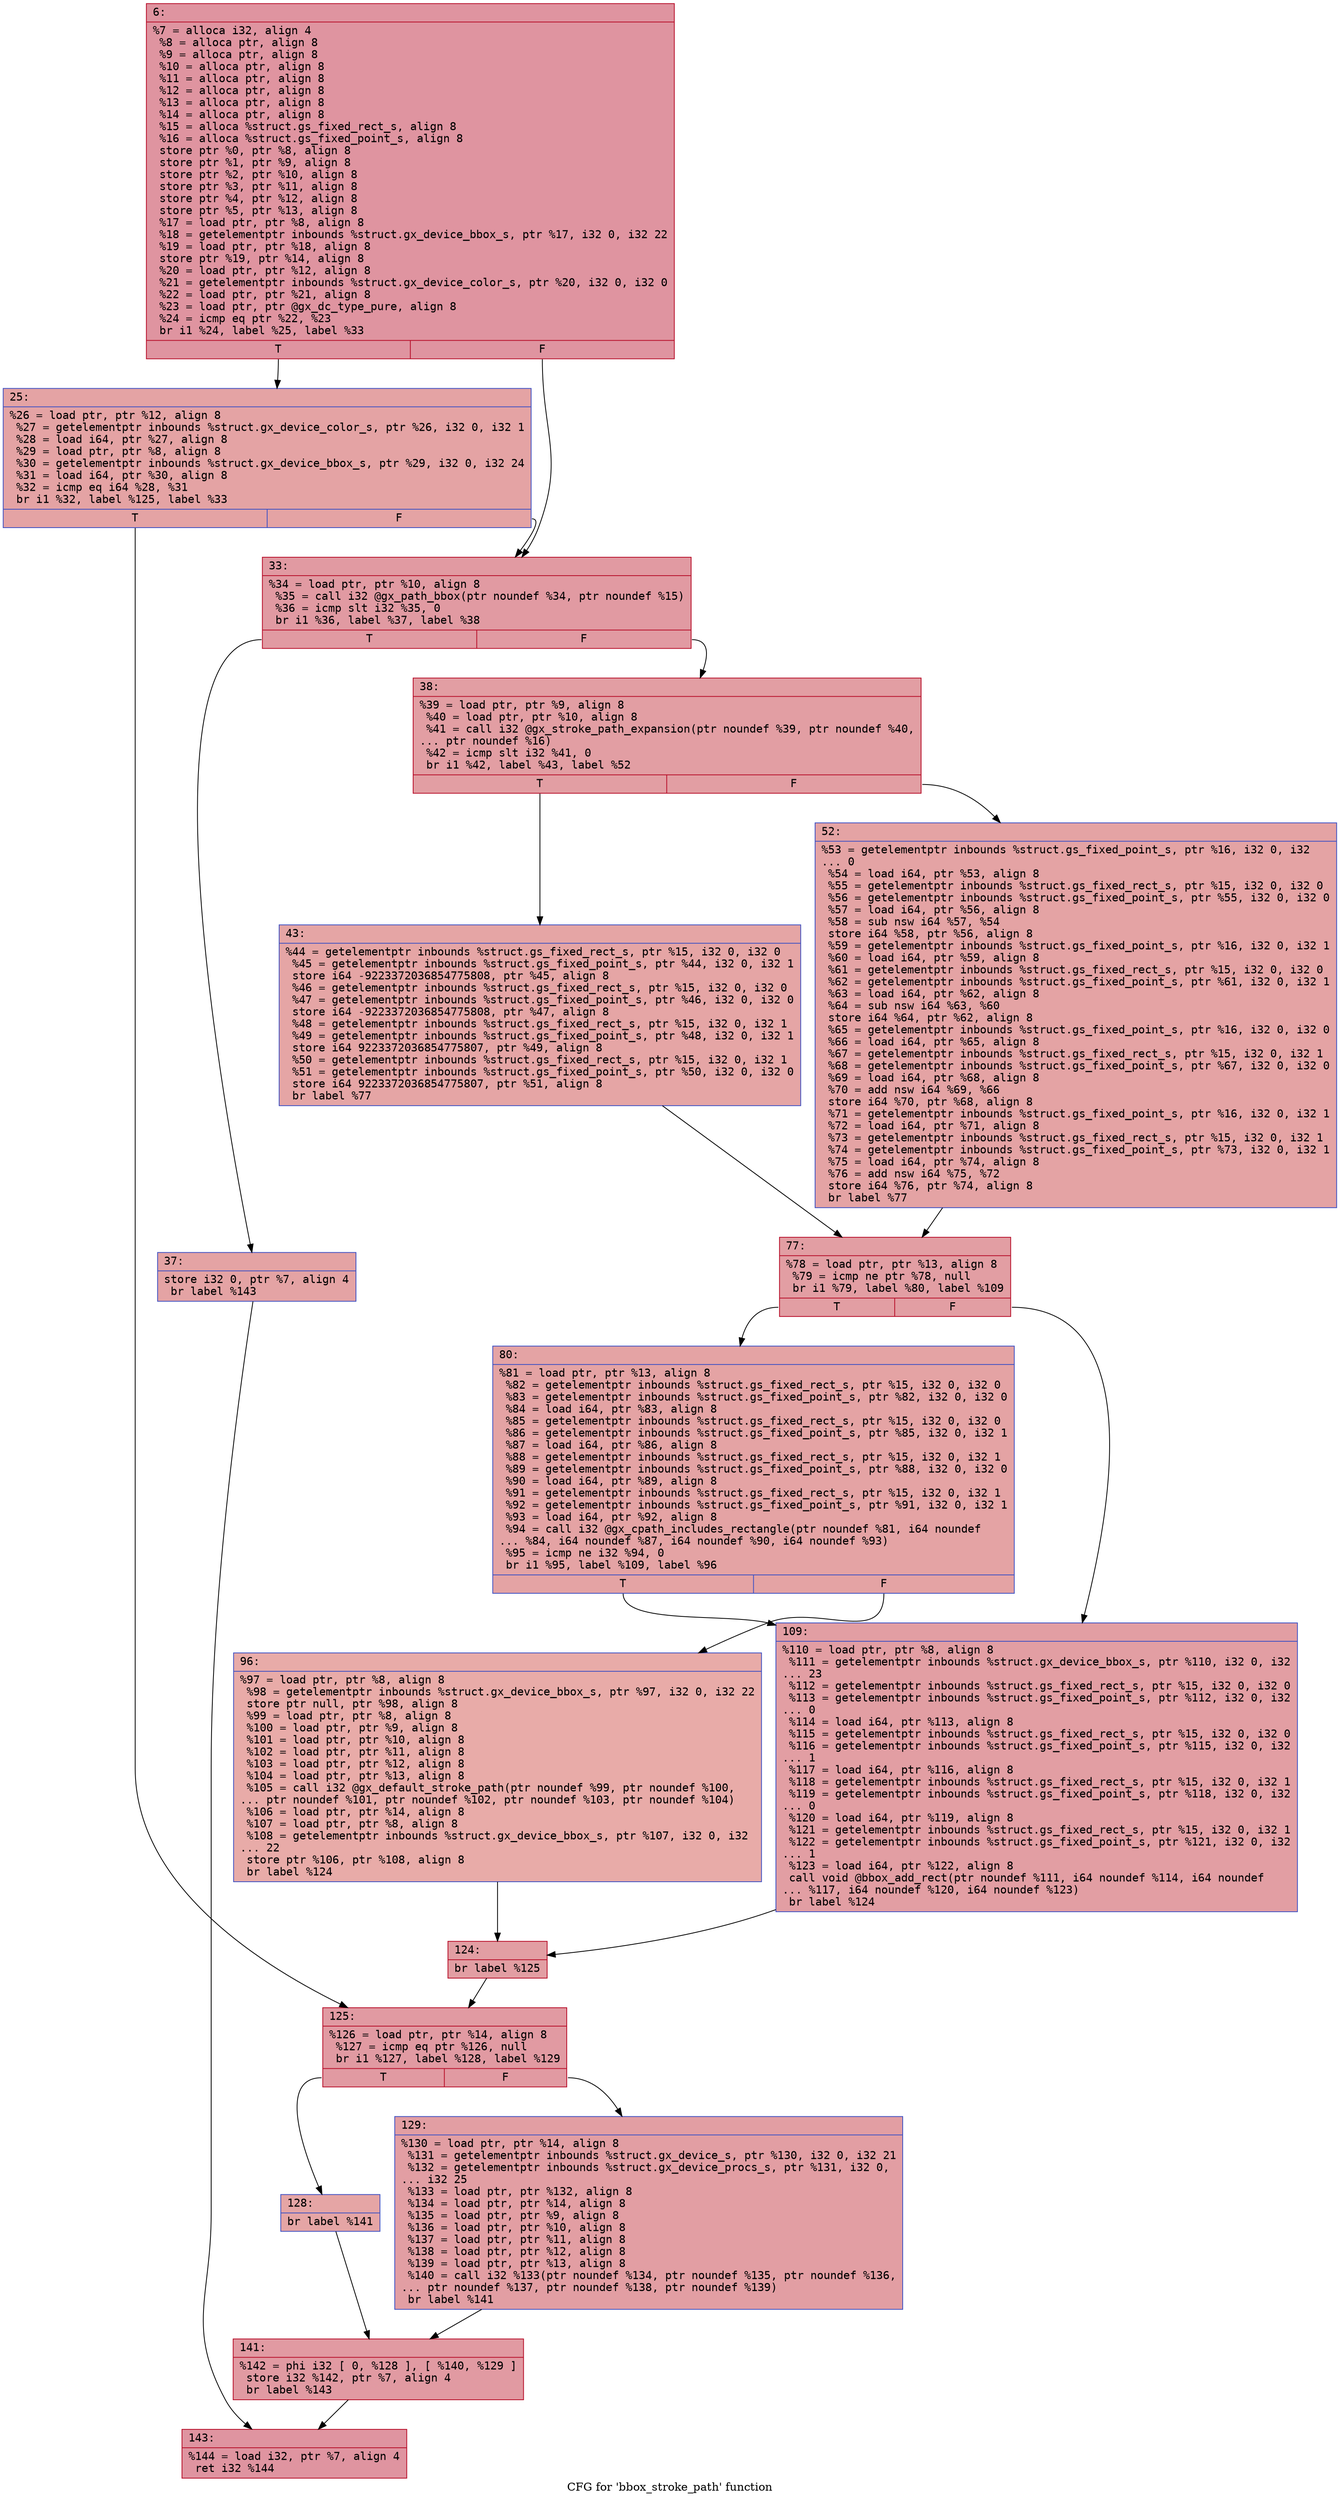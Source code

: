 digraph "CFG for 'bbox_stroke_path' function" {
	label="CFG for 'bbox_stroke_path' function";

	Node0x6000032380f0 [shape=record,color="#b70d28ff", style=filled, fillcolor="#b70d2870" fontname="Courier",label="{6:\l|  %7 = alloca i32, align 4\l  %8 = alloca ptr, align 8\l  %9 = alloca ptr, align 8\l  %10 = alloca ptr, align 8\l  %11 = alloca ptr, align 8\l  %12 = alloca ptr, align 8\l  %13 = alloca ptr, align 8\l  %14 = alloca ptr, align 8\l  %15 = alloca %struct.gs_fixed_rect_s, align 8\l  %16 = alloca %struct.gs_fixed_point_s, align 8\l  store ptr %0, ptr %8, align 8\l  store ptr %1, ptr %9, align 8\l  store ptr %2, ptr %10, align 8\l  store ptr %3, ptr %11, align 8\l  store ptr %4, ptr %12, align 8\l  store ptr %5, ptr %13, align 8\l  %17 = load ptr, ptr %8, align 8\l  %18 = getelementptr inbounds %struct.gx_device_bbox_s, ptr %17, i32 0, i32 22\l  %19 = load ptr, ptr %18, align 8\l  store ptr %19, ptr %14, align 8\l  %20 = load ptr, ptr %12, align 8\l  %21 = getelementptr inbounds %struct.gx_device_color_s, ptr %20, i32 0, i32 0\l  %22 = load ptr, ptr %21, align 8\l  %23 = load ptr, ptr @gx_dc_type_pure, align 8\l  %24 = icmp eq ptr %22, %23\l  br i1 %24, label %25, label %33\l|{<s0>T|<s1>F}}"];
	Node0x6000032380f0:s0 -> Node0x600003238140[tooltip="6 -> 25\nProbability 37.50%" ];
	Node0x6000032380f0:s1 -> Node0x600003238190[tooltip="6 -> 33\nProbability 62.50%" ];
	Node0x600003238140 [shape=record,color="#3d50c3ff", style=filled, fillcolor="#c32e3170" fontname="Courier",label="{25:\l|  %26 = load ptr, ptr %12, align 8\l  %27 = getelementptr inbounds %struct.gx_device_color_s, ptr %26, i32 0, i32 1\l  %28 = load i64, ptr %27, align 8\l  %29 = load ptr, ptr %8, align 8\l  %30 = getelementptr inbounds %struct.gx_device_bbox_s, ptr %29, i32 0, i32 24\l  %31 = load i64, ptr %30, align 8\l  %32 = icmp eq i64 %28, %31\l  br i1 %32, label %125, label %33\l|{<s0>T|<s1>F}}"];
	Node0x600003238140:s0 -> Node0x6000032384b0[tooltip="25 -> 125\nProbability 50.00%" ];
	Node0x600003238140:s1 -> Node0x600003238190[tooltip="25 -> 33\nProbability 50.00%" ];
	Node0x600003238190 [shape=record,color="#b70d28ff", style=filled, fillcolor="#bb1b2c70" fontname="Courier",label="{33:\l|  %34 = load ptr, ptr %10, align 8\l  %35 = call i32 @gx_path_bbox(ptr noundef %34, ptr noundef %15)\l  %36 = icmp slt i32 %35, 0\l  br i1 %36, label %37, label %38\l|{<s0>T|<s1>F}}"];
	Node0x600003238190:s0 -> Node0x6000032381e0[tooltip="33 -> 37\nProbability 37.50%" ];
	Node0x600003238190:s1 -> Node0x600003238230[tooltip="33 -> 38\nProbability 62.50%" ];
	Node0x6000032381e0 [shape=record,color="#3d50c3ff", style=filled, fillcolor="#c32e3170" fontname="Courier",label="{37:\l|  store i32 0, ptr %7, align 4\l  br label %143\l}"];
	Node0x6000032381e0 -> Node0x6000032385f0[tooltip="37 -> 143\nProbability 100.00%" ];
	Node0x600003238230 [shape=record,color="#b70d28ff", style=filled, fillcolor="#be242e70" fontname="Courier",label="{38:\l|  %39 = load ptr, ptr %9, align 8\l  %40 = load ptr, ptr %10, align 8\l  %41 = call i32 @gx_stroke_path_expansion(ptr noundef %39, ptr noundef %40,\l... ptr noundef %16)\l  %42 = icmp slt i32 %41, 0\l  br i1 %42, label %43, label %52\l|{<s0>T|<s1>F}}"];
	Node0x600003238230:s0 -> Node0x600003238280[tooltip="38 -> 43\nProbability 37.50%" ];
	Node0x600003238230:s1 -> Node0x6000032382d0[tooltip="38 -> 52\nProbability 62.50%" ];
	Node0x600003238280 [shape=record,color="#3d50c3ff", style=filled, fillcolor="#c5333470" fontname="Courier",label="{43:\l|  %44 = getelementptr inbounds %struct.gs_fixed_rect_s, ptr %15, i32 0, i32 0\l  %45 = getelementptr inbounds %struct.gs_fixed_point_s, ptr %44, i32 0, i32 1\l  store i64 -9223372036854775808, ptr %45, align 8\l  %46 = getelementptr inbounds %struct.gs_fixed_rect_s, ptr %15, i32 0, i32 0\l  %47 = getelementptr inbounds %struct.gs_fixed_point_s, ptr %46, i32 0, i32 0\l  store i64 -9223372036854775808, ptr %47, align 8\l  %48 = getelementptr inbounds %struct.gs_fixed_rect_s, ptr %15, i32 0, i32 1\l  %49 = getelementptr inbounds %struct.gs_fixed_point_s, ptr %48, i32 0, i32 1\l  store i64 9223372036854775807, ptr %49, align 8\l  %50 = getelementptr inbounds %struct.gs_fixed_rect_s, ptr %15, i32 0, i32 1\l  %51 = getelementptr inbounds %struct.gs_fixed_point_s, ptr %50, i32 0, i32 0\l  store i64 9223372036854775807, ptr %51, align 8\l  br label %77\l}"];
	Node0x600003238280 -> Node0x600003238320[tooltip="43 -> 77\nProbability 100.00%" ];
	Node0x6000032382d0 [shape=record,color="#3d50c3ff", style=filled, fillcolor="#c32e3170" fontname="Courier",label="{52:\l|  %53 = getelementptr inbounds %struct.gs_fixed_point_s, ptr %16, i32 0, i32\l... 0\l  %54 = load i64, ptr %53, align 8\l  %55 = getelementptr inbounds %struct.gs_fixed_rect_s, ptr %15, i32 0, i32 0\l  %56 = getelementptr inbounds %struct.gs_fixed_point_s, ptr %55, i32 0, i32 0\l  %57 = load i64, ptr %56, align 8\l  %58 = sub nsw i64 %57, %54\l  store i64 %58, ptr %56, align 8\l  %59 = getelementptr inbounds %struct.gs_fixed_point_s, ptr %16, i32 0, i32 1\l  %60 = load i64, ptr %59, align 8\l  %61 = getelementptr inbounds %struct.gs_fixed_rect_s, ptr %15, i32 0, i32 0\l  %62 = getelementptr inbounds %struct.gs_fixed_point_s, ptr %61, i32 0, i32 1\l  %63 = load i64, ptr %62, align 8\l  %64 = sub nsw i64 %63, %60\l  store i64 %64, ptr %62, align 8\l  %65 = getelementptr inbounds %struct.gs_fixed_point_s, ptr %16, i32 0, i32 0\l  %66 = load i64, ptr %65, align 8\l  %67 = getelementptr inbounds %struct.gs_fixed_rect_s, ptr %15, i32 0, i32 1\l  %68 = getelementptr inbounds %struct.gs_fixed_point_s, ptr %67, i32 0, i32 0\l  %69 = load i64, ptr %68, align 8\l  %70 = add nsw i64 %69, %66\l  store i64 %70, ptr %68, align 8\l  %71 = getelementptr inbounds %struct.gs_fixed_point_s, ptr %16, i32 0, i32 1\l  %72 = load i64, ptr %71, align 8\l  %73 = getelementptr inbounds %struct.gs_fixed_rect_s, ptr %15, i32 0, i32 1\l  %74 = getelementptr inbounds %struct.gs_fixed_point_s, ptr %73, i32 0, i32 1\l  %75 = load i64, ptr %74, align 8\l  %76 = add nsw i64 %75, %72\l  store i64 %76, ptr %74, align 8\l  br label %77\l}"];
	Node0x6000032382d0 -> Node0x600003238320[tooltip="52 -> 77\nProbability 100.00%" ];
	Node0x600003238320 [shape=record,color="#b70d28ff", style=filled, fillcolor="#be242e70" fontname="Courier",label="{77:\l|  %78 = load ptr, ptr %13, align 8\l  %79 = icmp ne ptr %78, null\l  br i1 %79, label %80, label %109\l|{<s0>T|<s1>F}}"];
	Node0x600003238320:s0 -> Node0x600003238370[tooltip="77 -> 80\nProbability 62.50%" ];
	Node0x600003238320:s1 -> Node0x600003238410[tooltip="77 -> 109\nProbability 37.50%" ];
	Node0x600003238370 [shape=record,color="#3d50c3ff", style=filled, fillcolor="#c32e3170" fontname="Courier",label="{80:\l|  %81 = load ptr, ptr %13, align 8\l  %82 = getelementptr inbounds %struct.gs_fixed_rect_s, ptr %15, i32 0, i32 0\l  %83 = getelementptr inbounds %struct.gs_fixed_point_s, ptr %82, i32 0, i32 0\l  %84 = load i64, ptr %83, align 8\l  %85 = getelementptr inbounds %struct.gs_fixed_rect_s, ptr %15, i32 0, i32 0\l  %86 = getelementptr inbounds %struct.gs_fixed_point_s, ptr %85, i32 0, i32 1\l  %87 = load i64, ptr %86, align 8\l  %88 = getelementptr inbounds %struct.gs_fixed_rect_s, ptr %15, i32 0, i32 1\l  %89 = getelementptr inbounds %struct.gs_fixed_point_s, ptr %88, i32 0, i32 0\l  %90 = load i64, ptr %89, align 8\l  %91 = getelementptr inbounds %struct.gs_fixed_rect_s, ptr %15, i32 0, i32 1\l  %92 = getelementptr inbounds %struct.gs_fixed_point_s, ptr %91, i32 0, i32 1\l  %93 = load i64, ptr %92, align 8\l  %94 = call i32 @gx_cpath_includes_rectangle(ptr noundef %81, i64 noundef\l... %84, i64 noundef %87, i64 noundef %90, i64 noundef %93)\l  %95 = icmp ne i32 %94, 0\l  br i1 %95, label %109, label %96\l|{<s0>T|<s1>F}}"];
	Node0x600003238370:s0 -> Node0x600003238410[tooltip="80 -> 109\nProbability 62.50%" ];
	Node0x600003238370:s1 -> Node0x6000032383c0[tooltip="80 -> 96\nProbability 37.50%" ];
	Node0x6000032383c0 [shape=record,color="#3d50c3ff", style=filled, fillcolor="#cc403a70" fontname="Courier",label="{96:\l|  %97 = load ptr, ptr %8, align 8\l  %98 = getelementptr inbounds %struct.gx_device_bbox_s, ptr %97, i32 0, i32 22\l  store ptr null, ptr %98, align 8\l  %99 = load ptr, ptr %8, align 8\l  %100 = load ptr, ptr %9, align 8\l  %101 = load ptr, ptr %10, align 8\l  %102 = load ptr, ptr %11, align 8\l  %103 = load ptr, ptr %12, align 8\l  %104 = load ptr, ptr %13, align 8\l  %105 = call i32 @gx_default_stroke_path(ptr noundef %99, ptr noundef %100,\l... ptr noundef %101, ptr noundef %102, ptr noundef %103, ptr noundef %104)\l  %106 = load ptr, ptr %14, align 8\l  %107 = load ptr, ptr %8, align 8\l  %108 = getelementptr inbounds %struct.gx_device_bbox_s, ptr %107, i32 0, i32\l... 22\l  store ptr %106, ptr %108, align 8\l  br label %124\l}"];
	Node0x6000032383c0 -> Node0x600003238460[tooltip="96 -> 124\nProbability 100.00%" ];
	Node0x600003238410 [shape=record,color="#3d50c3ff", style=filled, fillcolor="#be242e70" fontname="Courier",label="{109:\l|  %110 = load ptr, ptr %8, align 8\l  %111 = getelementptr inbounds %struct.gx_device_bbox_s, ptr %110, i32 0, i32\l... 23\l  %112 = getelementptr inbounds %struct.gs_fixed_rect_s, ptr %15, i32 0, i32 0\l  %113 = getelementptr inbounds %struct.gs_fixed_point_s, ptr %112, i32 0, i32\l... 0\l  %114 = load i64, ptr %113, align 8\l  %115 = getelementptr inbounds %struct.gs_fixed_rect_s, ptr %15, i32 0, i32 0\l  %116 = getelementptr inbounds %struct.gs_fixed_point_s, ptr %115, i32 0, i32\l... 1\l  %117 = load i64, ptr %116, align 8\l  %118 = getelementptr inbounds %struct.gs_fixed_rect_s, ptr %15, i32 0, i32 1\l  %119 = getelementptr inbounds %struct.gs_fixed_point_s, ptr %118, i32 0, i32\l... 0\l  %120 = load i64, ptr %119, align 8\l  %121 = getelementptr inbounds %struct.gs_fixed_rect_s, ptr %15, i32 0, i32 1\l  %122 = getelementptr inbounds %struct.gs_fixed_point_s, ptr %121, i32 0, i32\l... 1\l  %123 = load i64, ptr %122, align 8\l  call void @bbox_add_rect(ptr noundef %111, i64 noundef %114, i64 noundef\l... %117, i64 noundef %120, i64 noundef %123)\l  br label %124\l}"];
	Node0x600003238410 -> Node0x600003238460[tooltip="109 -> 124\nProbability 100.00%" ];
	Node0x600003238460 [shape=record,color="#b70d28ff", style=filled, fillcolor="#be242e70" fontname="Courier",label="{124:\l|  br label %125\l}"];
	Node0x600003238460 -> Node0x6000032384b0[tooltip="124 -> 125\nProbability 100.00%" ];
	Node0x6000032384b0 [shape=record,color="#b70d28ff", style=filled, fillcolor="#bb1b2c70" fontname="Courier",label="{125:\l|  %126 = load ptr, ptr %14, align 8\l  %127 = icmp eq ptr %126, null\l  br i1 %127, label %128, label %129\l|{<s0>T|<s1>F}}"];
	Node0x6000032384b0:s0 -> Node0x600003238500[tooltip="125 -> 128\nProbability 37.50%" ];
	Node0x6000032384b0:s1 -> Node0x600003238550[tooltip="125 -> 129\nProbability 62.50%" ];
	Node0x600003238500 [shape=record,color="#3d50c3ff", style=filled, fillcolor="#c5333470" fontname="Courier",label="{128:\l|  br label %141\l}"];
	Node0x600003238500 -> Node0x6000032385a0[tooltip="128 -> 141\nProbability 100.00%" ];
	Node0x600003238550 [shape=record,color="#3d50c3ff", style=filled, fillcolor="#be242e70" fontname="Courier",label="{129:\l|  %130 = load ptr, ptr %14, align 8\l  %131 = getelementptr inbounds %struct.gx_device_s, ptr %130, i32 0, i32 21\l  %132 = getelementptr inbounds %struct.gx_device_procs_s, ptr %131, i32 0,\l... i32 25\l  %133 = load ptr, ptr %132, align 8\l  %134 = load ptr, ptr %14, align 8\l  %135 = load ptr, ptr %9, align 8\l  %136 = load ptr, ptr %10, align 8\l  %137 = load ptr, ptr %11, align 8\l  %138 = load ptr, ptr %12, align 8\l  %139 = load ptr, ptr %13, align 8\l  %140 = call i32 %133(ptr noundef %134, ptr noundef %135, ptr noundef %136,\l... ptr noundef %137, ptr noundef %138, ptr noundef %139)\l  br label %141\l}"];
	Node0x600003238550 -> Node0x6000032385a0[tooltip="129 -> 141\nProbability 100.00%" ];
	Node0x6000032385a0 [shape=record,color="#b70d28ff", style=filled, fillcolor="#bb1b2c70" fontname="Courier",label="{141:\l|  %142 = phi i32 [ 0, %128 ], [ %140, %129 ]\l  store i32 %142, ptr %7, align 4\l  br label %143\l}"];
	Node0x6000032385a0 -> Node0x6000032385f0[tooltip="141 -> 143\nProbability 100.00%" ];
	Node0x6000032385f0 [shape=record,color="#b70d28ff", style=filled, fillcolor="#b70d2870" fontname="Courier",label="{143:\l|  %144 = load i32, ptr %7, align 4\l  ret i32 %144\l}"];
}
